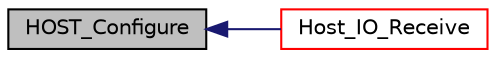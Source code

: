 digraph "HOST_Configure"
{
  edge [fontname="Helvetica",fontsize="10",labelfontname="Helvetica",labelfontsize="10"];
  node [fontname="Helvetica",fontsize="10",shape=record];
  rankdir="LR";
  Node2 [label="HOST_Configure",height=0.2,width=0.4,color="black", fillcolor="grey75", style="filled", fontcolor="black"];
  Node2 -> Node3 [dir="back",color="midnightblue",fontsize="10",style="solid",fontname="Helvetica"];
  Node3 [label="Host_IO_Receive",height=0.2,width=0.4,color="red", fillcolor="white", style="filled",URL="$host__io__uart_8h.html#a3924d21a0703878695ebdb68f720fff9"];
}
